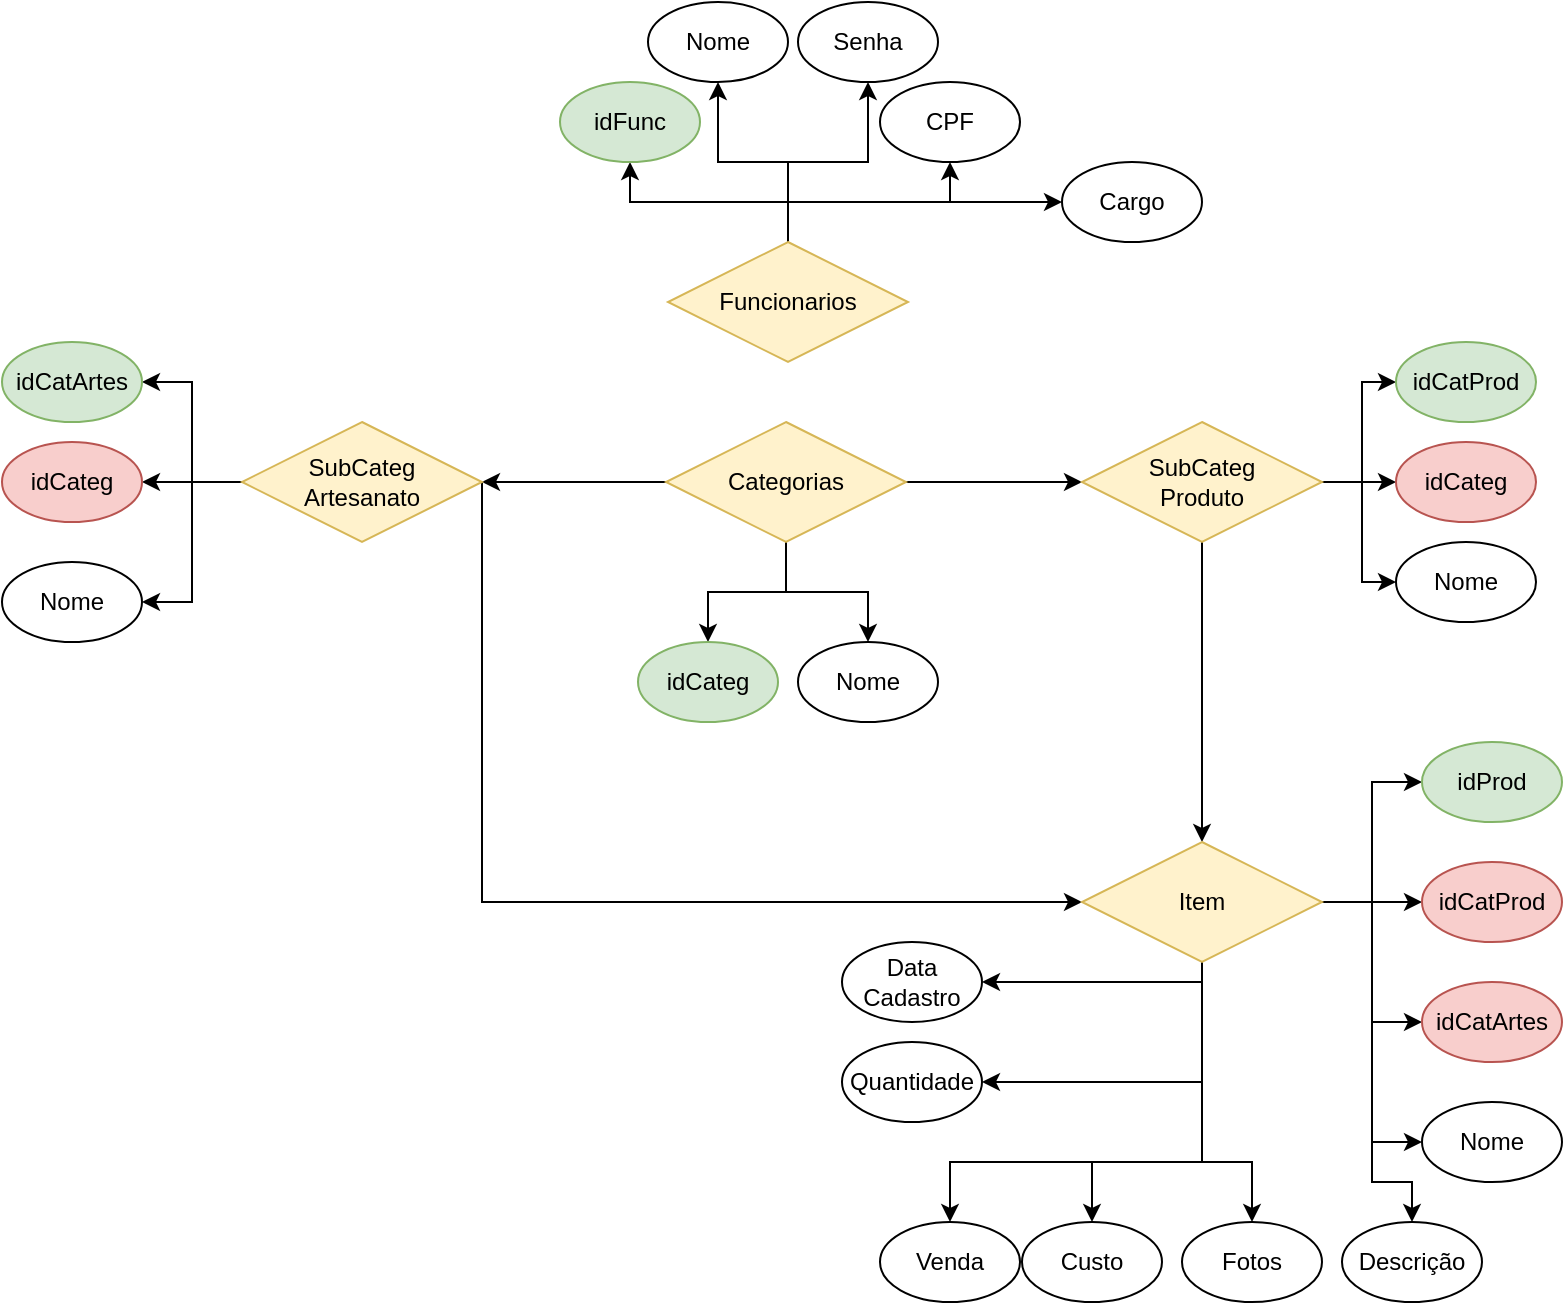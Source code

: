 <mxfile>
    <diagram id="C5RBs43oDa-KdzZeNtuy" name="Page-1">
        <mxGraphModel dx="298" dy="605" grid="1" gridSize="10" guides="1" tooltips="1" connect="1" arrows="1" fold="1" page="1" pageScale="1" pageWidth="827" pageHeight="1169" math="0" shadow="0">
            <root>
                <mxCell id="WIyWlLk6GJQsqaUBKTNV-0"/>
                <mxCell id="WIyWlLk6GJQsqaUBKTNV-1" parent="WIyWlLk6GJQsqaUBKTNV-0"/>
                <mxCell id="quJpcEcycrzPPs2imelZ-5" style="edgeStyle=orthogonalEdgeStyle;rounded=0;orthogonalLoop=1;jettySize=auto;html=1;entryX=0.5;entryY=1;entryDx=0;entryDy=0;" parent="WIyWlLk6GJQsqaUBKTNV-1" source="quJpcEcycrzPPs2imelZ-0" target="quJpcEcycrzPPs2imelZ-2" edge="1">
                    <mxGeometry relative="1" as="geometry"/>
                </mxCell>
                <mxCell id="quJpcEcycrzPPs2imelZ-6" style="edgeStyle=orthogonalEdgeStyle;rounded=0;orthogonalLoop=1;jettySize=auto;html=1;entryX=0.5;entryY=1;entryDx=0;entryDy=0;" parent="WIyWlLk6GJQsqaUBKTNV-1" source="quJpcEcycrzPPs2imelZ-0" target="quJpcEcycrzPPs2imelZ-1" edge="1">
                    <mxGeometry relative="1" as="geometry"/>
                </mxCell>
                <mxCell id="quJpcEcycrzPPs2imelZ-7" style="edgeStyle=orthogonalEdgeStyle;rounded=0;orthogonalLoop=1;jettySize=auto;html=1;entryX=0.5;entryY=1;entryDx=0;entryDy=0;" parent="WIyWlLk6GJQsqaUBKTNV-1" source="quJpcEcycrzPPs2imelZ-0" target="quJpcEcycrzPPs2imelZ-3" edge="1">
                    <mxGeometry relative="1" as="geometry">
                        <Array as="points">
                            <mxPoint x="413" y="110"/>
                            <mxPoint x="494" y="110"/>
                        </Array>
                    </mxGeometry>
                </mxCell>
                <mxCell id="quJpcEcycrzPPs2imelZ-9" style="edgeStyle=orthogonalEdgeStyle;rounded=0;orthogonalLoop=1;jettySize=auto;html=1;entryX=0.5;entryY=1;entryDx=0;entryDy=0;" parent="WIyWlLk6GJQsqaUBKTNV-1" source="quJpcEcycrzPPs2imelZ-0" target="quJpcEcycrzPPs2imelZ-8" edge="1">
                    <mxGeometry relative="1" as="geometry"/>
                </mxCell>
                <mxCell id="quJpcEcycrzPPs2imelZ-87" style="edgeStyle=orthogonalEdgeStyle;rounded=0;orthogonalLoop=1;jettySize=auto;html=1;entryX=0;entryY=0.5;entryDx=0;entryDy=0;" parent="WIyWlLk6GJQsqaUBKTNV-1" source="quJpcEcycrzPPs2imelZ-0" target="quJpcEcycrzPPs2imelZ-86" edge="1">
                    <mxGeometry relative="1" as="geometry">
                        <Array as="points">
                            <mxPoint x="413" y="110"/>
                        </Array>
                    </mxGeometry>
                </mxCell>
                <mxCell id="quJpcEcycrzPPs2imelZ-0" value="Funcionarios" style="rhombus;whiteSpace=wrap;html=1;fillColor=#fff2cc;strokeColor=#d6b656;fontColor=#000000;" parent="WIyWlLk6GJQsqaUBKTNV-1" vertex="1">
                    <mxGeometry x="353" y="130" width="120" height="60" as="geometry"/>
                </mxCell>
                <mxCell id="quJpcEcycrzPPs2imelZ-1" value="idFunc" style="ellipse;whiteSpace=wrap;html=1;fillColor=#d5e8d4;strokeColor=#82b366;fontColor=#000000;" parent="WIyWlLk6GJQsqaUBKTNV-1" vertex="1">
                    <mxGeometry x="299" y="50" width="70" height="40" as="geometry"/>
                </mxCell>
                <mxCell id="quJpcEcycrzPPs2imelZ-2" value="Senha" style="ellipse;whiteSpace=wrap;html=1;" parent="WIyWlLk6GJQsqaUBKTNV-1" vertex="1">
                    <mxGeometry x="418" y="10" width="70" height="40" as="geometry"/>
                </mxCell>
                <mxCell id="quJpcEcycrzPPs2imelZ-3" value="CPF" style="ellipse;whiteSpace=wrap;html=1;" parent="WIyWlLk6GJQsqaUBKTNV-1" vertex="1">
                    <mxGeometry x="459" y="50" width="70" height="40" as="geometry"/>
                </mxCell>
                <mxCell id="quJpcEcycrzPPs2imelZ-8" value="Nome" style="ellipse;whiteSpace=wrap;html=1;" parent="WIyWlLk6GJQsqaUBKTNV-1" vertex="1">
                    <mxGeometry x="343" y="10" width="70" height="40" as="geometry"/>
                </mxCell>
                <mxCell id="quJpcEcycrzPPs2imelZ-13" style="edgeStyle=orthogonalEdgeStyle;rounded=0;orthogonalLoop=1;jettySize=auto;html=1;entryX=0.5;entryY=0;entryDx=0;entryDy=0;" parent="WIyWlLk6GJQsqaUBKTNV-1" source="quJpcEcycrzPPs2imelZ-10" target="quJpcEcycrzPPs2imelZ-11" edge="1">
                    <mxGeometry relative="1" as="geometry"/>
                </mxCell>
                <mxCell id="quJpcEcycrzPPs2imelZ-14" style="edgeStyle=orthogonalEdgeStyle;rounded=0;orthogonalLoop=1;jettySize=auto;html=1;entryX=0.5;entryY=0;entryDx=0;entryDy=0;" parent="WIyWlLk6GJQsqaUBKTNV-1" source="quJpcEcycrzPPs2imelZ-10" target="quJpcEcycrzPPs2imelZ-12" edge="1">
                    <mxGeometry relative="1" as="geometry"/>
                </mxCell>
                <mxCell id="quJpcEcycrzPPs2imelZ-84" style="edgeStyle=orthogonalEdgeStyle;rounded=0;orthogonalLoop=1;jettySize=auto;html=1;entryX=1;entryY=0.5;entryDx=0;entryDy=0;" parent="WIyWlLk6GJQsqaUBKTNV-1" source="quJpcEcycrzPPs2imelZ-10" target="quJpcEcycrzPPs2imelZ-16" edge="1">
                    <mxGeometry relative="1" as="geometry"/>
                </mxCell>
                <mxCell id="quJpcEcycrzPPs2imelZ-85" style="edgeStyle=orthogonalEdgeStyle;rounded=0;orthogonalLoop=1;jettySize=auto;html=1;" parent="WIyWlLk6GJQsqaUBKTNV-1" source="quJpcEcycrzPPs2imelZ-10" target="quJpcEcycrzPPs2imelZ-29" edge="1">
                    <mxGeometry relative="1" as="geometry"/>
                </mxCell>
                <mxCell id="quJpcEcycrzPPs2imelZ-10" value="Categorias" style="rhombus;whiteSpace=wrap;html=1;fillColor=#fff2cc;strokeColor=#d6b656;fontColor=#000000;" parent="WIyWlLk6GJQsqaUBKTNV-1" vertex="1">
                    <mxGeometry x="352" y="220" width="120" height="60" as="geometry"/>
                </mxCell>
                <mxCell id="quJpcEcycrzPPs2imelZ-11" value="idCateg" style="ellipse;whiteSpace=wrap;html=1;fillColor=#d5e8d4;strokeColor=#82b366;fontColor=#000000;" parent="WIyWlLk6GJQsqaUBKTNV-1" vertex="1">
                    <mxGeometry x="338" y="330" width="70" height="40" as="geometry"/>
                </mxCell>
                <mxCell id="quJpcEcycrzPPs2imelZ-12" value="Nome" style="ellipse;whiteSpace=wrap;html=1;" parent="WIyWlLk6GJQsqaUBKTNV-1" vertex="1">
                    <mxGeometry x="418" y="330" width="70" height="40" as="geometry"/>
                </mxCell>
                <mxCell id="quJpcEcycrzPPs2imelZ-22" style="edgeStyle=orthogonalEdgeStyle;rounded=0;orthogonalLoop=1;jettySize=auto;html=1;" parent="WIyWlLk6GJQsqaUBKTNV-1" source="quJpcEcycrzPPs2imelZ-16" target="quJpcEcycrzPPs2imelZ-20" edge="1">
                    <mxGeometry relative="1" as="geometry"/>
                </mxCell>
                <mxCell id="quJpcEcycrzPPs2imelZ-23" style="edgeStyle=orthogonalEdgeStyle;rounded=0;orthogonalLoop=1;jettySize=auto;html=1;entryX=1;entryY=0.5;entryDx=0;entryDy=0;" parent="WIyWlLk6GJQsqaUBKTNV-1" source="quJpcEcycrzPPs2imelZ-16" target="quJpcEcycrzPPs2imelZ-17" edge="1">
                    <mxGeometry relative="1" as="geometry"/>
                </mxCell>
                <mxCell id="quJpcEcycrzPPs2imelZ-25" style="edgeStyle=orthogonalEdgeStyle;rounded=0;orthogonalLoop=1;jettySize=auto;html=1;entryX=1;entryY=0.5;entryDx=0;entryDy=0;" parent="WIyWlLk6GJQsqaUBKTNV-1" source="quJpcEcycrzPPs2imelZ-16" target="quJpcEcycrzPPs2imelZ-19" edge="1">
                    <mxGeometry relative="1" as="geometry"/>
                </mxCell>
                <mxCell id="quJpcEcycrzPPs2imelZ-89" style="edgeStyle=orthogonalEdgeStyle;rounded=0;orthogonalLoop=1;jettySize=auto;html=1;entryX=0;entryY=0.5;entryDx=0;entryDy=0;" parent="WIyWlLk6GJQsqaUBKTNV-1" source="quJpcEcycrzPPs2imelZ-16" target="quJpcEcycrzPPs2imelZ-38" edge="1">
                    <mxGeometry relative="1" as="geometry">
                        <Array as="points">
                            <mxPoint x="260" y="460"/>
                        </Array>
                    </mxGeometry>
                </mxCell>
                <mxCell id="quJpcEcycrzPPs2imelZ-16" value="SubCateg&lt;br&gt;Artesanato" style="rhombus;whiteSpace=wrap;html=1;fillColor=#fff2cc;strokeColor=#d6b656;fontColor=#000000;" parent="WIyWlLk6GJQsqaUBKTNV-1" vertex="1">
                    <mxGeometry x="140" y="220" width="120" height="60" as="geometry"/>
                </mxCell>
                <mxCell id="quJpcEcycrzPPs2imelZ-17" value="idCatArtes" style="ellipse;whiteSpace=wrap;html=1;fillColor=#d5e8d4;strokeColor=#82b366;fontColor=#000000;" parent="WIyWlLk6GJQsqaUBKTNV-1" vertex="1">
                    <mxGeometry x="20" y="180" width="70" height="40" as="geometry"/>
                </mxCell>
                <mxCell id="quJpcEcycrzPPs2imelZ-19" value="Nome" style="ellipse;whiteSpace=wrap;html=1;" parent="WIyWlLk6GJQsqaUBKTNV-1" vertex="1">
                    <mxGeometry x="20" y="290" width="70" height="40" as="geometry"/>
                </mxCell>
                <mxCell id="quJpcEcycrzPPs2imelZ-20" value="idCateg" style="ellipse;whiteSpace=wrap;html=1;fillColor=#f8cecc;strokeColor=#b85450;fontColor=#000000;" parent="WIyWlLk6GJQsqaUBKTNV-1" vertex="1">
                    <mxGeometry x="20" y="230" width="70" height="40" as="geometry"/>
                </mxCell>
                <mxCell id="quJpcEcycrzPPs2imelZ-26" style="edgeStyle=orthogonalEdgeStyle;rounded=0;orthogonalLoop=1;jettySize=auto;html=1;" parent="WIyWlLk6GJQsqaUBKTNV-1" source="quJpcEcycrzPPs2imelZ-29" target="quJpcEcycrzPPs2imelZ-32" edge="1">
                    <mxGeometry relative="1" as="geometry"/>
                </mxCell>
                <mxCell id="quJpcEcycrzPPs2imelZ-34" style="edgeStyle=orthogonalEdgeStyle;rounded=0;orthogonalLoop=1;jettySize=auto;html=1;entryX=0;entryY=0.5;entryDx=0;entryDy=0;" parent="WIyWlLk6GJQsqaUBKTNV-1" source="quJpcEcycrzPPs2imelZ-29" target="quJpcEcycrzPPs2imelZ-30" edge="1">
                    <mxGeometry relative="1" as="geometry"/>
                </mxCell>
                <mxCell id="quJpcEcycrzPPs2imelZ-35" style="edgeStyle=orthogonalEdgeStyle;rounded=0;orthogonalLoop=1;jettySize=auto;html=1;entryX=0;entryY=0.5;entryDx=0;entryDy=0;" parent="WIyWlLk6GJQsqaUBKTNV-1" source="quJpcEcycrzPPs2imelZ-29" target="quJpcEcycrzPPs2imelZ-31" edge="1">
                    <mxGeometry relative="1" as="geometry"/>
                </mxCell>
                <mxCell id="quJpcEcycrzPPs2imelZ-74" style="edgeStyle=orthogonalEdgeStyle;rounded=0;orthogonalLoop=1;jettySize=auto;html=1;entryX=0.5;entryY=0;entryDx=0;entryDy=0;" parent="WIyWlLk6GJQsqaUBKTNV-1" source="quJpcEcycrzPPs2imelZ-29" target="quJpcEcycrzPPs2imelZ-38" edge="1">
                    <mxGeometry relative="1" as="geometry"/>
                </mxCell>
                <mxCell id="quJpcEcycrzPPs2imelZ-29" value="SubCateg&lt;br&gt;Produto" style="rhombus;whiteSpace=wrap;html=1;fillColor=#fff2cc;strokeColor=#d6b656;fontColor=#000000;" parent="WIyWlLk6GJQsqaUBKTNV-1" vertex="1">
                    <mxGeometry x="560" y="220" width="120" height="60" as="geometry"/>
                </mxCell>
                <mxCell id="quJpcEcycrzPPs2imelZ-30" value="idCatProd" style="ellipse;whiteSpace=wrap;html=1;fillColor=#d5e8d4;strokeColor=#82b366;fontColor=#000000;" parent="WIyWlLk6GJQsqaUBKTNV-1" vertex="1">
                    <mxGeometry x="717" y="180" width="70" height="40" as="geometry"/>
                </mxCell>
                <mxCell id="quJpcEcycrzPPs2imelZ-31" value="Nome" style="ellipse;whiteSpace=wrap;html=1;" parent="WIyWlLk6GJQsqaUBKTNV-1" vertex="1">
                    <mxGeometry x="717" y="280" width="70" height="40" as="geometry"/>
                </mxCell>
                <mxCell id="quJpcEcycrzPPs2imelZ-32" value="idCateg" style="ellipse;whiteSpace=wrap;html=1;fillColor=#f8cecc;strokeColor=#b85450;fontColor=#000000;" parent="WIyWlLk6GJQsqaUBKTNV-1" vertex="1">
                    <mxGeometry x="717" y="230" width="70" height="40" as="geometry"/>
                </mxCell>
                <mxCell id="quJpcEcycrzPPs2imelZ-45" style="edgeStyle=orthogonalEdgeStyle;rounded=0;orthogonalLoop=1;jettySize=auto;html=1;entryX=0;entryY=0.5;entryDx=0;entryDy=0;" parent="WIyWlLk6GJQsqaUBKTNV-1" source="quJpcEcycrzPPs2imelZ-38" target="quJpcEcycrzPPs2imelZ-43" edge="1">
                    <mxGeometry relative="1" as="geometry"/>
                </mxCell>
                <mxCell id="quJpcEcycrzPPs2imelZ-46" style="edgeStyle=orthogonalEdgeStyle;rounded=0;orthogonalLoop=1;jettySize=auto;html=1;entryX=0;entryY=0.5;entryDx=0;entryDy=0;" parent="WIyWlLk6GJQsqaUBKTNV-1" source="quJpcEcycrzPPs2imelZ-38" target="quJpcEcycrzPPs2imelZ-41" edge="1">
                    <mxGeometry relative="1" as="geometry"/>
                </mxCell>
                <mxCell id="quJpcEcycrzPPs2imelZ-52" style="edgeStyle=orthogonalEdgeStyle;rounded=0;orthogonalLoop=1;jettySize=auto;html=1;entryX=0;entryY=0.5;entryDx=0;entryDy=0;" parent="WIyWlLk6GJQsqaUBKTNV-1" source="quJpcEcycrzPPs2imelZ-38" target="quJpcEcycrzPPs2imelZ-40" edge="1">
                    <mxGeometry relative="1" as="geometry"/>
                </mxCell>
                <mxCell id="quJpcEcycrzPPs2imelZ-55" style="edgeStyle=orthogonalEdgeStyle;rounded=0;orthogonalLoop=1;jettySize=auto;html=1;entryX=0.5;entryY=0;entryDx=0;entryDy=0;" parent="WIyWlLk6GJQsqaUBKTNV-1" source="quJpcEcycrzPPs2imelZ-38" target="quJpcEcycrzPPs2imelZ-47" edge="1">
                    <mxGeometry relative="1" as="geometry">
                        <mxPoint x="705" y="610" as="targetPoint"/>
                        <Array as="points">
                            <mxPoint x="705" y="460"/>
                            <mxPoint x="705" y="600"/>
                            <mxPoint x="725" y="600"/>
                        </Array>
                    </mxGeometry>
                </mxCell>
                <mxCell id="quJpcEcycrzPPs2imelZ-56" style="edgeStyle=orthogonalEdgeStyle;rounded=0;orthogonalLoop=1;jettySize=auto;html=1;entryX=0.5;entryY=0;entryDx=0;entryDy=0;" parent="WIyWlLk6GJQsqaUBKTNV-1" source="quJpcEcycrzPPs2imelZ-38" target="quJpcEcycrzPPs2imelZ-48" edge="1">
                    <mxGeometry relative="1" as="geometry">
                        <Array as="points">
                            <mxPoint x="620" y="590"/>
                            <mxPoint x="565" y="590"/>
                        </Array>
                    </mxGeometry>
                </mxCell>
                <mxCell id="quJpcEcycrzPPs2imelZ-57" style="edgeStyle=orthogonalEdgeStyle;rounded=0;orthogonalLoop=1;jettySize=auto;html=1;entryX=0.5;entryY=0;entryDx=0;entryDy=0;" parent="WIyWlLk6GJQsqaUBKTNV-1" source="quJpcEcycrzPPs2imelZ-38" target="quJpcEcycrzPPs2imelZ-49" edge="1">
                    <mxGeometry relative="1" as="geometry">
                        <Array as="points">
                            <mxPoint x="620" y="590"/>
                            <mxPoint x="494" y="590"/>
                        </Array>
                    </mxGeometry>
                </mxCell>
                <mxCell id="quJpcEcycrzPPs2imelZ-58" style="edgeStyle=orthogonalEdgeStyle;rounded=0;orthogonalLoop=1;jettySize=auto;html=1;entryX=1;entryY=0.5;entryDx=0;entryDy=0;" parent="WIyWlLk6GJQsqaUBKTNV-1" source="quJpcEcycrzPPs2imelZ-38" target="quJpcEcycrzPPs2imelZ-51" edge="1">
                    <mxGeometry relative="1" as="geometry">
                        <Array as="points">
                            <mxPoint x="620" y="500"/>
                        </Array>
                    </mxGeometry>
                </mxCell>
                <mxCell id="quJpcEcycrzPPs2imelZ-92" style="edgeStyle=orthogonalEdgeStyle;rounded=0;orthogonalLoop=1;jettySize=auto;html=1;entryX=0;entryY=0.5;entryDx=0;entryDy=0;" parent="WIyWlLk6GJQsqaUBKTNV-1" source="quJpcEcycrzPPs2imelZ-38" target="quJpcEcycrzPPs2imelZ-91" edge="1">
                    <mxGeometry relative="1" as="geometry"/>
                </mxCell>
                <mxCell id="quJpcEcycrzPPs2imelZ-97" style="edgeStyle=orthogonalEdgeStyle;rounded=0;orthogonalLoop=1;jettySize=auto;html=1;entryX=1;entryY=0.5;entryDx=0;entryDy=0;" parent="WIyWlLk6GJQsqaUBKTNV-1" source="quJpcEcycrzPPs2imelZ-38" target="quJpcEcycrzPPs2imelZ-96" edge="1">
                    <mxGeometry relative="1" as="geometry">
                        <Array as="points">
                            <mxPoint x="620" y="550"/>
                        </Array>
                    </mxGeometry>
                </mxCell>
                <mxCell id="quJpcEcycrzPPs2imelZ-99" style="edgeStyle=orthogonalEdgeStyle;rounded=0;orthogonalLoop=1;jettySize=auto;html=1;exitX=0.5;exitY=1;exitDx=0;exitDy=0;entryX=0.5;entryY=0;entryDx=0;entryDy=0;" parent="WIyWlLk6GJQsqaUBKTNV-1" source="quJpcEcycrzPPs2imelZ-38" target="quJpcEcycrzPPs2imelZ-98" edge="1">
                    <mxGeometry relative="1" as="geometry">
                        <Array as="points">
                            <mxPoint x="620" y="590"/>
                            <mxPoint x="645" y="590"/>
                        </Array>
                    </mxGeometry>
                </mxCell>
                <mxCell id="quJpcEcycrzPPs2imelZ-38" value="Item" style="rhombus;whiteSpace=wrap;html=1;fillColor=#fff2cc;strokeColor=#d6b656;fontColor=#000000;" parent="WIyWlLk6GJQsqaUBKTNV-1" vertex="1">
                    <mxGeometry x="560" y="430" width="120" height="60" as="geometry"/>
                </mxCell>
                <mxCell id="quJpcEcycrzPPs2imelZ-40" value="Nome" style="ellipse;whiteSpace=wrap;html=1;" parent="WIyWlLk6GJQsqaUBKTNV-1" vertex="1">
                    <mxGeometry x="730" y="560" width="70" height="40" as="geometry"/>
                </mxCell>
                <mxCell id="quJpcEcycrzPPs2imelZ-41" value="idProd" style="ellipse;whiteSpace=wrap;html=1;fillColor=#d5e8d4;strokeColor=#82b366;fontColor=#000000;" parent="WIyWlLk6GJQsqaUBKTNV-1" vertex="1">
                    <mxGeometry x="730" y="380" width="70" height="40" as="geometry"/>
                </mxCell>
                <mxCell id="quJpcEcycrzPPs2imelZ-43" value="idCatProd" style="ellipse;whiteSpace=wrap;html=1;fillColor=#f8cecc;strokeColor=#b85450;fontColor=#000000;" parent="WIyWlLk6GJQsqaUBKTNV-1" vertex="1">
                    <mxGeometry x="730" y="440" width="70" height="40" as="geometry"/>
                </mxCell>
                <mxCell id="quJpcEcycrzPPs2imelZ-47" value="Descrição" style="ellipse;whiteSpace=wrap;html=1;" parent="WIyWlLk6GJQsqaUBKTNV-1" vertex="1">
                    <mxGeometry x="690" y="620" width="70" height="40" as="geometry"/>
                </mxCell>
                <mxCell id="quJpcEcycrzPPs2imelZ-48" value="Custo" style="ellipse;whiteSpace=wrap;html=1;" parent="WIyWlLk6GJQsqaUBKTNV-1" vertex="1">
                    <mxGeometry x="530" y="620" width="70" height="40" as="geometry"/>
                </mxCell>
                <mxCell id="quJpcEcycrzPPs2imelZ-49" value="Venda" style="ellipse;whiteSpace=wrap;html=1;" parent="WIyWlLk6GJQsqaUBKTNV-1" vertex="1">
                    <mxGeometry x="459" y="620" width="70" height="40" as="geometry"/>
                </mxCell>
                <mxCell id="quJpcEcycrzPPs2imelZ-51" value="Data&lt;br&gt;Cadastro" style="ellipse;whiteSpace=wrap;html=1;" parent="WIyWlLk6GJQsqaUBKTNV-1" vertex="1">
                    <mxGeometry x="440" y="480" width="70" height="40" as="geometry"/>
                </mxCell>
                <mxCell id="quJpcEcycrzPPs2imelZ-86" value="Cargo" style="ellipse;whiteSpace=wrap;html=1;" parent="WIyWlLk6GJQsqaUBKTNV-1" vertex="1">
                    <mxGeometry x="550" y="90" width="70" height="40" as="geometry"/>
                </mxCell>
                <mxCell id="quJpcEcycrzPPs2imelZ-91" value="idCatArtes" style="ellipse;whiteSpace=wrap;html=1;fillColor=#f8cecc;strokeColor=#b85450;fontColor=#000000;" parent="WIyWlLk6GJQsqaUBKTNV-1" vertex="1">
                    <mxGeometry x="730" y="500" width="70" height="40" as="geometry"/>
                </mxCell>
                <mxCell id="quJpcEcycrzPPs2imelZ-96" value="Quantidade" style="ellipse;whiteSpace=wrap;html=1;" parent="WIyWlLk6GJQsqaUBKTNV-1" vertex="1">
                    <mxGeometry x="440" y="530" width="70" height="40" as="geometry"/>
                </mxCell>
                <mxCell id="quJpcEcycrzPPs2imelZ-98" value="Fotos" style="ellipse;whiteSpace=wrap;html=1;" parent="WIyWlLk6GJQsqaUBKTNV-1" vertex="1">
                    <mxGeometry x="610" y="620" width="70" height="40" as="geometry"/>
                </mxCell>
            </root>
        </mxGraphModel>
    </diagram>
</mxfile>